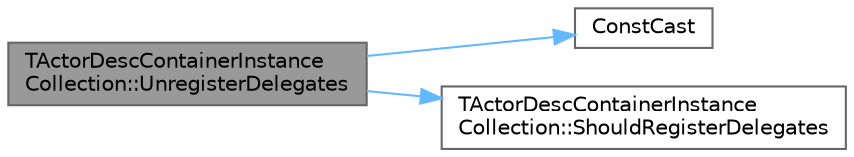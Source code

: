 digraph "TActorDescContainerInstanceCollection::UnregisterDelegates"
{
 // INTERACTIVE_SVG=YES
 // LATEX_PDF_SIZE
  bgcolor="transparent";
  edge [fontname=Helvetica,fontsize=10,labelfontname=Helvetica,labelfontsize=10];
  node [fontname=Helvetica,fontsize=10,shape=box,height=0.2,width=0.4];
  rankdir="LR";
  Node1 [id="Node000001",label="TActorDescContainerInstance\lCollection::UnregisterDelegates",height=0.2,width=0.4,color="gray40", fillcolor="grey60", style="filled", fontcolor="black",tooltip=" "];
  Node1 -> Node2 [id="edge1_Node000001_Node000002",color="steelblue1",style="solid",tooltip=" "];
  Node2 [id="Node000002",label="ConstCast",height=0.2,width=0.4,color="grey40", fillcolor="white", style="filled",URL="$d6/d75/ObjectPtr_8h.html#a914362d70d48a0e442e835083ed460f1",tooltip=" "];
  Node1 -> Node3 [id="edge2_Node000001_Node000003",color="steelblue1",style="solid",tooltip=" "];
  Node3 [id="Node000003",label="TActorDescContainerInstance\lCollection::ShouldRegisterDelegates",height=0.2,width=0.4,color="grey40", fillcolor="white", style="filled",URL="$d3/dd1/classTActorDescContainerInstanceCollection.html#abf55edcbeafa009f28623461c3187253",tooltip=" "];
}
